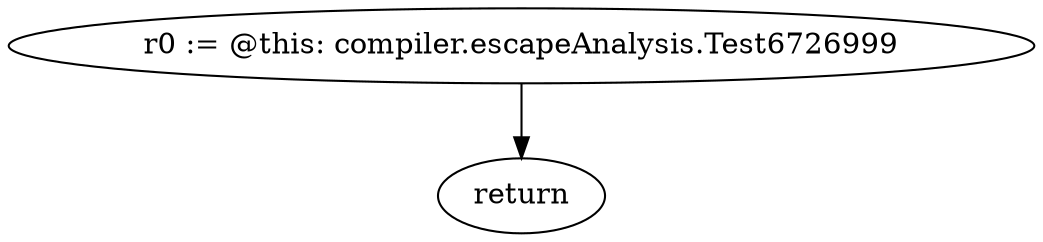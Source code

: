 digraph "unitGraph" {
    "r0 := @this: compiler.escapeAnalysis.Test6726999"
    "return"
    "r0 := @this: compiler.escapeAnalysis.Test6726999"->"return";
}
